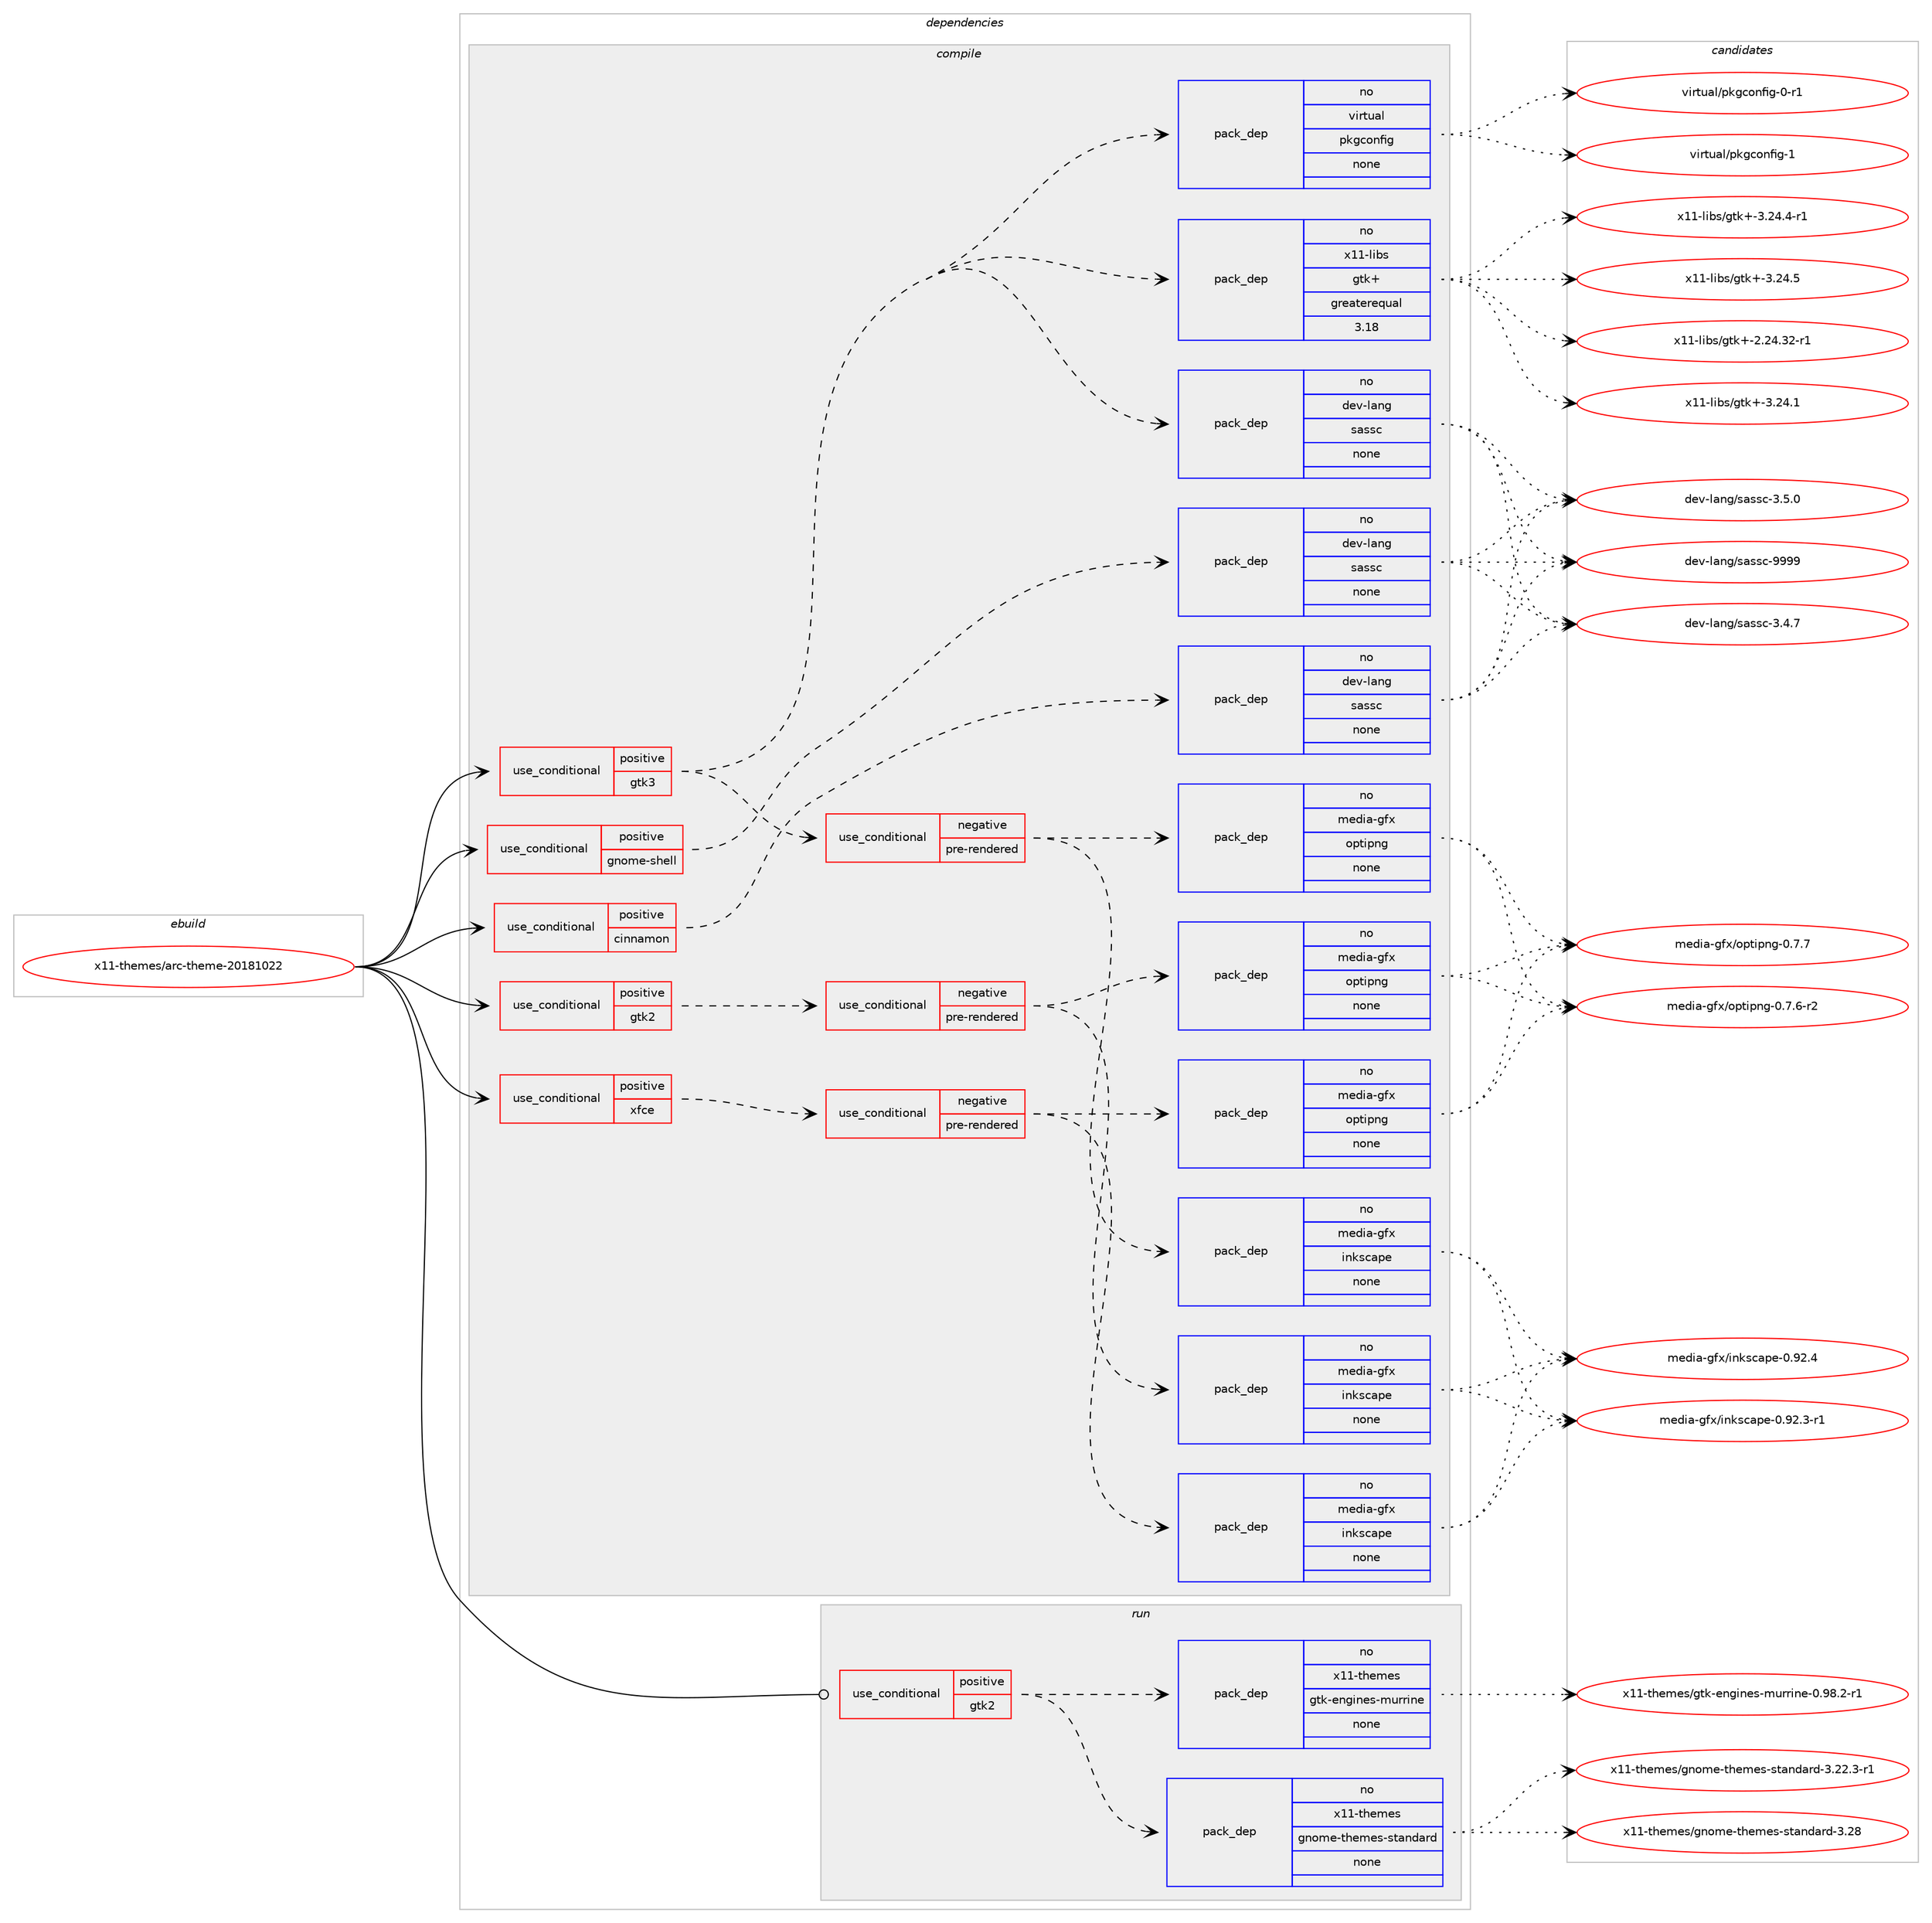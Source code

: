 digraph prolog {

# *************
# Graph options
# *************

newrank=true;
concentrate=true;
compound=true;
graph [rankdir=LR,fontname=Helvetica,fontsize=10,ranksep=1.5];#, ranksep=2.5, nodesep=0.2];
edge  [arrowhead=vee];
node  [fontname=Helvetica,fontsize=10];

# **********
# The ebuild
# **********

subgraph cluster_leftcol {
color=gray;
rank=same;
label=<<i>ebuild</i>>;
id [label="x11-themes/arc-theme-20181022", color=red, width=4, href="../x11-themes/arc-theme-20181022.svg"];
}

# ****************
# The dependencies
# ****************

subgraph cluster_midcol {
color=gray;
label=<<i>dependencies</i>>;
subgraph cluster_compile {
fillcolor="#eeeeee";
style=filled;
label=<<i>compile</i>>;
subgraph cond467160 {
dependency1768773 [label=<<TABLE BORDER="0" CELLBORDER="1" CELLSPACING="0" CELLPADDING="4"><TR><TD ROWSPAN="3" CELLPADDING="10">use_conditional</TD></TR><TR><TD>positive</TD></TR><TR><TD>cinnamon</TD></TR></TABLE>>, shape=none, color=red];
subgraph pack1271788 {
dependency1768774 [label=<<TABLE BORDER="0" CELLBORDER="1" CELLSPACING="0" CELLPADDING="4" WIDTH="220"><TR><TD ROWSPAN="6" CELLPADDING="30">pack_dep</TD></TR><TR><TD WIDTH="110">no</TD></TR><TR><TD>dev-lang</TD></TR><TR><TD>sassc</TD></TR><TR><TD>none</TD></TR><TR><TD></TD></TR></TABLE>>, shape=none, color=blue];
}
dependency1768773:e -> dependency1768774:w [weight=20,style="dashed",arrowhead="vee"];
}
id:e -> dependency1768773:w [weight=20,style="solid",arrowhead="vee"];
subgraph cond467161 {
dependency1768775 [label=<<TABLE BORDER="0" CELLBORDER="1" CELLSPACING="0" CELLPADDING="4"><TR><TD ROWSPAN="3" CELLPADDING="10">use_conditional</TD></TR><TR><TD>positive</TD></TR><TR><TD>gnome-shell</TD></TR></TABLE>>, shape=none, color=red];
subgraph pack1271789 {
dependency1768776 [label=<<TABLE BORDER="0" CELLBORDER="1" CELLSPACING="0" CELLPADDING="4" WIDTH="220"><TR><TD ROWSPAN="6" CELLPADDING="30">pack_dep</TD></TR><TR><TD WIDTH="110">no</TD></TR><TR><TD>dev-lang</TD></TR><TR><TD>sassc</TD></TR><TR><TD>none</TD></TR><TR><TD></TD></TR></TABLE>>, shape=none, color=blue];
}
dependency1768775:e -> dependency1768776:w [weight=20,style="dashed",arrowhead="vee"];
}
id:e -> dependency1768775:w [weight=20,style="solid",arrowhead="vee"];
subgraph cond467162 {
dependency1768777 [label=<<TABLE BORDER="0" CELLBORDER="1" CELLSPACING="0" CELLPADDING="4"><TR><TD ROWSPAN="3" CELLPADDING="10">use_conditional</TD></TR><TR><TD>positive</TD></TR><TR><TD>gtk2</TD></TR></TABLE>>, shape=none, color=red];
subgraph cond467163 {
dependency1768778 [label=<<TABLE BORDER="0" CELLBORDER="1" CELLSPACING="0" CELLPADDING="4"><TR><TD ROWSPAN="3" CELLPADDING="10">use_conditional</TD></TR><TR><TD>negative</TD></TR><TR><TD>pre-rendered</TD></TR></TABLE>>, shape=none, color=red];
subgraph pack1271790 {
dependency1768779 [label=<<TABLE BORDER="0" CELLBORDER="1" CELLSPACING="0" CELLPADDING="4" WIDTH="220"><TR><TD ROWSPAN="6" CELLPADDING="30">pack_dep</TD></TR><TR><TD WIDTH="110">no</TD></TR><TR><TD>media-gfx</TD></TR><TR><TD>inkscape</TD></TR><TR><TD>none</TD></TR><TR><TD></TD></TR></TABLE>>, shape=none, color=blue];
}
dependency1768778:e -> dependency1768779:w [weight=20,style="dashed",arrowhead="vee"];
subgraph pack1271791 {
dependency1768780 [label=<<TABLE BORDER="0" CELLBORDER="1" CELLSPACING="0" CELLPADDING="4" WIDTH="220"><TR><TD ROWSPAN="6" CELLPADDING="30">pack_dep</TD></TR><TR><TD WIDTH="110">no</TD></TR><TR><TD>media-gfx</TD></TR><TR><TD>optipng</TD></TR><TR><TD>none</TD></TR><TR><TD></TD></TR></TABLE>>, shape=none, color=blue];
}
dependency1768778:e -> dependency1768780:w [weight=20,style="dashed",arrowhead="vee"];
}
dependency1768777:e -> dependency1768778:w [weight=20,style="dashed",arrowhead="vee"];
}
id:e -> dependency1768777:w [weight=20,style="solid",arrowhead="vee"];
subgraph cond467164 {
dependency1768781 [label=<<TABLE BORDER="0" CELLBORDER="1" CELLSPACING="0" CELLPADDING="4"><TR><TD ROWSPAN="3" CELLPADDING="10">use_conditional</TD></TR><TR><TD>positive</TD></TR><TR><TD>gtk3</TD></TR></TABLE>>, shape=none, color=red];
subgraph pack1271792 {
dependency1768782 [label=<<TABLE BORDER="0" CELLBORDER="1" CELLSPACING="0" CELLPADDING="4" WIDTH="220"><TR><TD ROWSPAN="6" CELLPADDING="30">pack_dep</TD></TR><TR><TD WIDTH="110">no</TD></TR><TR><TD>dev-lang</TD></TR><TR><TD>sassc</TD></TR><TR><TD>none</TD></TR><TR><TD></TD></TR></TABLE>>, shape=none, color=blue];
}
dependency1768781:e -> dependency1768782:w [weight=20,style="dashed",arrowhead="vee"];
subgraph cond467165 {
dependency1768783 [label=<<TABLE BORDER="0" CELLBORDER="1" CELLSPACING="0" CELLPADDING="4"><TR><TD ROWSPAN="3" CELLPADDING="10">use_conditional</TD></TR><TR><TD>negative</TD></TR><TR><TD>pre-rendered</TD></TR></TABLE>>, shape=none, color=red];
subgraph pack1271793 {
dependency1768784 [label=<<TABLE BORDER="0" CELLBORDER="1" CELLSPACING="0" CELLPADDING="4" WIDTH="220"><TR><TD ROWSPAN="6" CELLPADDING="30">pack_dep</TD></TR><TR><TD WIDTH="110">no</TD></TR><TR><TD>media-gfx</TD></TR><TR><TD>inkscape</TD></TR><TR><TD>none</TD></TR><TR><TD></TD></TR></TABLE>>, shape=none, color=blue];
}
dependency1768783:e -> dependency1768784:w [weight=20,style="dashed",arrowhead="vee"];
subgraph pack1271794 {
dependency1768785 [label=<<TABLE BORDER="0" CELLBORDER="1" CELLSPACING="0" CELLPADDING="4" WIDTH="220"><TR><TD ROWSPAN="6" CELLPADDING="30">pack_dep</TD></TR><TR><TD WIDTH="110">no</TD></TR><TR><TD>media-gfx</TD></TR><TR><TD>optipng</TD></TR><TR><TD>none</TD></TR><TR><TD></TD></TR></TABLE>>, shape=none, color=blue];
}
dependency1768783:e -> dependency1768785:w [weight=20,style="dashed",arrowhead="vee"];
}
dependency1768781:e -> dependency1768783:w [weight=20,style="dashed",arrowhead="vee"];
subgraph pack1271795 {
dependency1768786 [label=<<TABLE BORDER="0" CELLBORDER="1" CELLSPACING="0" CELLPADDING="4" WIDTH="220"><TR><TD ROWSPAN="6" CELLPADDING="30">pack_dep</TD></TR><TR><TD WIDTH="110">no</TD></TR><TR><TD>virtual</TD></TR><TR><TD>pkgconfig</TD></TR><TR><TD>none</TD></TR><TR><TD></TD></TR></TABLE>>, shape=none, color=blue];
}
dependency1768781:e -> dependency1768786:w [weight=20,style="dashed",arrowhead="vee"];
subgraph pack1271796 {
dependency1768787 [label=<<TABLE BORDER="0" CELLBORDER="1" CELLSPACING="0" CELLPADDING="4" WIDTH="220"><TR><TD ROWSPAN="6" CELLPADDING="30">pack_dep</TD></TR><TR><TD WIDTH="110">no</TD></TR><TR><TD>x11-libs</TD></TR><TR><TD>gtk+</TD></TR><TR><TD>greaterequal</TD></TR><TR><TD>3.18</TD></TR></TABLE>>, shape=none, color=blue];
}
dependency1768781:e -> dependency1768787:w [weight=20,style="dashed",arrowhead="vee"];
}
id:e -> dependency1768781:w [weight=20,style="solid",arrowhead="vee"];
subgraph cond467166 {
dependency1768788 [label=<<TABLE BORDER="0" CELLBORDER="1" CELLSPACING="0" CELLPADDING="4"><TR><TD ROWSPAN="3" CELLPADDING="10">use_conditional</TD></TR><TR><TD>positive</TD></TR><TR><TD>xfce</TD></TR></TABLE>>, shape=none, color=red];
subgraph cond467167 {
dependency1768789 [label=<<TABLE BORDER="0" CELLBORDER="1" CELLSPACING="0" CELLPADDING="4"><TR><TD ROWSPAN="3" CELLPADDING="10">use_conditional</TD></TR><TR><TD>negative</TD></TR><TR><TD>pre-rendered</TD></TR></TABLE>>, shape=none, color=red];
subgraph pack1271797 {
dependency1768790 [label=<<TABLE BORDER="0" CELLBORDER="1" CELLSPACING="0" CELLPADDING="4" WIDTH="220"><TR><TD ROWSPAN="6" CELLPADDING="30">pack_dep</TD></TR><TR><TD WIDTH="110">no</TD></TR><TR><TD>media-gfx</TD></TR><TR><TD>inkscape</TD></TR><TR><TD>none</TD></TR><TR><TD></TD></TR></TABLE>>, shape=none, color=blue];
}
dependency1768789:e -> dependency1768790:w [weight=20,style="dashed",arrowhead="vee"];
subgraph pack1271798 {
dependency1768791 [label=<<TABLE BORDER="0" CELLBORDER="1" CELLSPACING="0" CELLPADDING="4" WIDTH="220"><TR><TD ROWSPAN="6" CELLPADDING="30">pack_dep</TD></TR><TR><TD WIDTH="110">no</TD></TR><TR><TD>media-gfx</TD></TR><TR><TD>optipng</TD></TR><TR><TD>none</TD></TR><TR><TD></TD></TR></TABLE>>, shape=none, color=blue];
}
dependency1768789:e -> dependency1768791:w [weight=20,style="dashed",arrowhead="vee"];
}
dependency1768788:e -> dependency1768789:w [weight=20,style="dashed",arrowhead="vee"];
}
id:e -> dependency1768788:w [weight=20,style="solid",arrowhead="vee"];
}
subgraph cluster_compileandrun {
fillcolor="#eeeeee";
style=filled;
label=<<i>compile and run</i>>;
}
subgraph cluster_run {
fillcolor="#eeeeee";
style=filled;
label=<<i>run</i>>;
subgraph cond467168 {
dependency1768792 [label=<<TABLE BORDER="0" CELLBORDER="1" CELLSPACING="0" CELLPADDING="4"><TR><TD ROWSPAN="3" CELLPADDING="10">use_conditional</TD></TR><TR><TD>positive</TD></TR><TR><TD>gtk2</TD></TR></TABLE>>, shape=none, color=red];
subgraph pack1271799 {
dependency1768793 [label=<<TABLE BORDER="0" CELLBORDER="1" CELLSPACING="0" CELLPADDING="4" WIDTH="220"><TR><TD ROWSPAN="6" CELLPADDING="30">pack_dep</TD></TR><TR><TD WIDTH="110">no</TD></TR><TR><TD>x11-themes</TD></TR><TR><TD>gnome-themes-standard</TD></TR><TR><TD>none</TD></TR><TR><TD></TD></TR></TABLE>>, shape=none, color=blue];
}
dependency1768792:e -> dependency1768793:w [weight=20,style="dashed",arrowhead="vee"];
subgraph pack1271800 {
dependency1768794 [label=<<TABLE BORDER="0" CELLBORDER="1" CELLSPACING="0" CELLPADDING="4" WIDTH="220"><TR><TD ROWSPAN="6" CELLPADDING="30">pack_dep</TD></TR><TR><TD WIDTH="110">no</TD></TR><TR><TD>x11-themes</TD></TR><TR><TD>gtk-engines-murrine</TD></TR><TR><TD>none</TD></TR><TR><TD></TD></TR></TABLE>>, shape=none, color=blue];
}
dependency1768792:e -> dependency1768794:w [weight=20,style="dashed",arrowhead="vee"];
}
id:e -> dependency1768792:w [weight=20,style="solid",arrowhead="odot"];
}
}

# **************
# The candidates
# **************

subgraph cluster_choices {
rank=same;
color=gray;
label=<<i>candidates</i>>;

subgraph choice1271788 {
color=black;
nodesep=1;
choice1001011184510897110103471159711511599455146524655 [label="dev-lang/sassc-3.4.7", color=red, width=4,href="../dev-lang/sassc-3.4.7.svg"];
choice1001011184510897110103471159711511599455146534648 [label="dev-lang/sassc-3.5.0", color=red, width=4,href="../dev-lang/sassc-3.5.0.svg"];
choice10010111845108971101034711597115115994557575757 [label="dev-lang/sassc-9999", color=red, width=4,href="../dev-lang/sassc-9999.svg"];
dependency1768774:e -> choice1001011184510897110103471159711511599455146524655:w [style=dotted,weight="100"];
dependency1768774:e -> choice1001011184510897110103471159711511599455146534648:w [style=dotted,weight="100"];
dependency1768774:e -> choice10010111845108971101034711597115115994557575757:w [style=dotted,weight="100"];
}
subgraph choice1271789 {
color=black;
nodesep=1;
choice1001011184510897110103471159711511599455146524655 [label="dev-lang/sassc-3.4.7", color=red, width=4,href="../dev-lang/sassc-3.4.7.svg"];
choice1001011184510897110103471159711511599455146534648 [label="dev-lang/sassc-3.5.0", color=red, width=4,href="../dev-lang/sassc-3.5.0.svg"];
choice10010111845108971101034711597115115994557575757 [label="dev-lang/sassc-9999", color=red, width=4,href="../dev-lang/sassc-9999.svg"];
dependency1768776:e -> choice1001011184510897110103471159711511599455146524655:w [style=dotted,weight="100"];
dependency1768776:e -> choice1001011184510897110103471159711511599455146534648:w [style=dotted,weight="100"];
dependency1768776:e -> choice10010111845108971101034711597115115994557575757:w [style=dotted,weight="100"];
}
subgraph choice1271790 {
color=black;
nodesep=1;
choice1091011001059745103102120471051101071159997112101454846575046514511449 [label="media-gfx/inkscape-0.92.3-r1", color=red, width=4,href="../media-gfx/inkscape-0.92.3-r1.svg"];
choice109101100105974510310212047105110107115999711210145484657504652 [label="media-gfx/inkscape-0.92.4", color=red, width=4,href="../media-gfx/inkscape-0.92.4.svg"];
dependency1768779:e -> choice1091011001059745103102120471051101071159997112101454846575046514511449:w [style=dotted,weight="100"];
dependency1768779:e -> choice109101100105974510310212047105110107115999711210145484657504652:w [style=dotted,weight="100"];
}
subgraph choice1271791 {
color=black;
nodesep=1;
choice1091011001059745103102120471111121161051121101034548465546544511450 [label="media-gfx/optipng-0.7.6-r2", color=red, width=4,href="../media-gfx/optipng-0.7.6-r2.svg"];
choice109101100105974510310212047111112116105112110103454846554655 [label="media-gfx/optipng-0.7.7", color=red, width=4,href="../media-gfx/optipng-0.7.7.svg"];
dependency1768780:e -> choice1091011001059745103102120471111121161051121101034548465546544511450:w [style=dotted,weight="100"];
dependency1768780:e -> choice109101100105974510310212047111112116105112110103454846554655:w [style=dotted,weight="100"];
}
subgraph choice1271792 {
color=black;
nodesep=1;
choice1001011184510897110103471159711511599455146524655 [label="dev-lang/sassc-3.4.7", color=red, width=4,href="../dev-lang/sassc-3.4.7.svg"];
choice1001011184510897110103471159711511599455146534648 [label="dev-lang/sassc-3.5.0", color=red, width=4,href="../dev-lang/sassc-3.5.0.svg"];
choice10010111845108971101034711597115115994557575757 [label="dev-lang/sassc-9999", color=red, width=4,href="../dev-lang/sassc-9999.svg"];
dependency1768782:e -> choice1001011184510897110103471159711511599455146524655:w [style=dotted,weight="100"];
dependency1768782:e -> choice1001011184510897110103471159711511599455146534648:w [style=dotted,weight="100"];
dependency1768782:e -> choice10010111845108971101034711597115115994557575757:w [style=dotted,weight="100"];
}
subgraph choice1271793 {
color=black;
nodesep=1;
choice1091011001059745103102120471051101071159997112101454846575046514511449 [label="media-gfx/inkscape-0.92.3-r1", color=red, width=4,href="../media-gfx/inkscape-0.92.3-r1.svg"];
choice109101100105974510310212047105110107115999711210145484657504652 [label="media-gfx/inkscape-0.92.4", color=red, width=4,href="../media-gfx/inkscape-0.92.4.svg"];
dependency1768784:e -> choice1091011001059745103102120471051101071159997112101454846575046514511449:w [style=dotted,weight="100"];
dependency1768784:e -> choice109101100105974510310212047105110107115999711210145484657504652:w [style=dotted,weight="100"];
}
subgraph choice1271794 {
color=black;
nodesep=1;
choice1091011001059745103102120471111121161051121101034548465546544511450 [label="media-gfx/optipng-0.7.6-r2", color=red, width=4,href="../media-gfx/optipng-0.7.6-r2.svg"];
choice109101100105974510310212047111112116105112110103454846554655 [label="media-gfx/optipng-0.7.7", color=red, width=4,href="../media-gfx/optipng-0.7.7.svg"];
dependency1768785:e -> choice1091011001059745103102120471111121161051121101034548465546544511450:w [style=dotted,weight="100"];
dependency1768785:e -> choice109101100105974510310212047111112116105112110103454846554655:w [style=dotted,weight="100"];
}
subgraph choice1271795 {
color=black;
nodesep=1;
choice11810511411611797108471121071039911111010210510345484511449 [label="virtual/pkgconfig-0-r1", color=red, width=4,href="../virtual/pkgconfig-0-r1.svg"];
choice1181051141161179710847112107103991111101021051034549 [label="virtual/pkgconfig-1", color=red, width=4,href="../virtual/pkgconfig-1.svg"];
dependency1768786:e -> choice11810511411611797108471121071039911111010210510345484511449:w [style=dotted,weight="100"];
dependency1768786:e -> choice1181051141161179710847112107103991111101021051034549:w [style=dotted,weight="100"];
}
subgraph choice1271796 {
color=black;
nodesep=1;
choice12049494510810598115471031161074345504650524651504511449 [label="x11-libs/gtk+-2.24.32-r1", color=red, width=4,href="../x11-libs/gtk+-2.24.32-r1.svg"];
choice12049494510810598115471031161074345514650524649 [label="x11-libs/gtk+-3.24.1", color=red, width=4,href="../x11-libs/gtk+-3.24.1.svg"];
choice120494945108105981154710311610743455146505246524511449 [label="x11-libs/gtk+-3.24.4-r1", color=red, width=4,href="../x11-libs/gtk+-3.24.4-r1.svg"];
choice12049494510810598115471031161074345514650524653 [label="x11-libs/gtk+-3.24.5", color=red, width=4,href="../x11-libs/gtk+-3.24.5.svg"];
dependency1768787:e -> choice12049494510810598115471031161074345504650524651504511449:w [style=dotted,weight="100"];
dependency1768787:e -> choice12049494510810598115471031161074345514650524649:w [style=dotted,weight="100"];
dependency1768787:e -> choice120494945108105981154710311610743455146505246524511449:w [style=dotted,weight="100"];
dependency1768787:e -> choice12049494510810598115471031161074345514650524653:w [style=dotted,weight="100"];
}
subgraph choice1271797 {
color=black;
nodesep=1;
choice1091011001059745103102120471051101071159997112101454846575046514511449 [label="media-gfx/inkscape-0.92.3-r1", color=red, width=4,href="../media-gfx/inkscape-0.92.3-r1.svg"];
choice109101100105974510310212047105110107115999711210145484657504652 [label="media-gfx/inkscape-0.92.4", color=red, width=4,href="../media-gfx/inkscape-0.92.4.svg"];
dependency1768790:e -> choice1091011001059745103102120471051101071159997112101454846575046514511449:w [style=dotted,weight="100"];
dependency1768790:e -> choice109101100105974510310212047105110107115999711210145484657504652:w [style=dotted,weight="100"];
}
subgraph choice1271798 {
color=black;
nodesep=1;
choice1091011001059745103102120471111121161051121101034548465546544511450 [label="media-gfx/optipng-0.7.6-r2", color=red, width=4,href="../media-gfx/optipng-0.7.6-r2.svg"];
choice109101100105974510310212047111112116105112110103454846554655 [label="media-gfx/optipng-0.7.7", color=red, width=4,href="../media-gfx/optipng-0.7.7.svg"];
dependency1768791:e -> choice1091011001059745103102120471111121161051121101034548465546544511450:w [style=dotted,weight="100"];
dependency1768791:e -> choice109101100105974510310212047111112116105112110103454846554655:w [style=dotted,weight="100"];
}
subgraph choice1271799 {
color=black;
nodesep=1;
choice1204949451161041011091011154710311011110910145116104101109101115451151169711010097114100455146505046514511449 [label="x11-themes/gnome-themes-standard-3.22.3-r1", color=red, width=4,href="../x11-themes/gnome-themes-standard-3.22.3-r1.svg"];
choice12049494511610410110910111547103110111109101451161041011091011154511511697110100971141004551465056 [label="x11-themes/gnome-themes-standard-3.28", color=red, width=4,href="../x11-themes/gnome-themes-standard-3.28.svg"];
dependency1768793:e -> choice1204949451161041011091011154710311011110910145116104101109101115451151169711010097114100455146505046514511449:w [style=dotted,weight="100"];
dependency1768793:e -> choice12049494511610410110910111547103110111109101451161041011091011154511511697110100971141004551465056:w [style=dotted,weight="100"];
}
subgraph choice1271800 {
color=black;
nodesep=1;
choice120494945116104101109101115471031161074510111010310511010111545109117114114105110101454846575646504511449 [label="x11-themes/gtk-engines-murrine-0.98.2-r1", color=red, width=4,href="../x11-themes/gtk-engines-murrine-0.98.2-r1.svg"];
dependency1768794:e -> choice120494945116104101109101115471031161074510111010310511010111545109117114114105110101454846575646504511449:w [style=dotted,weight="100"];
}
}

}
